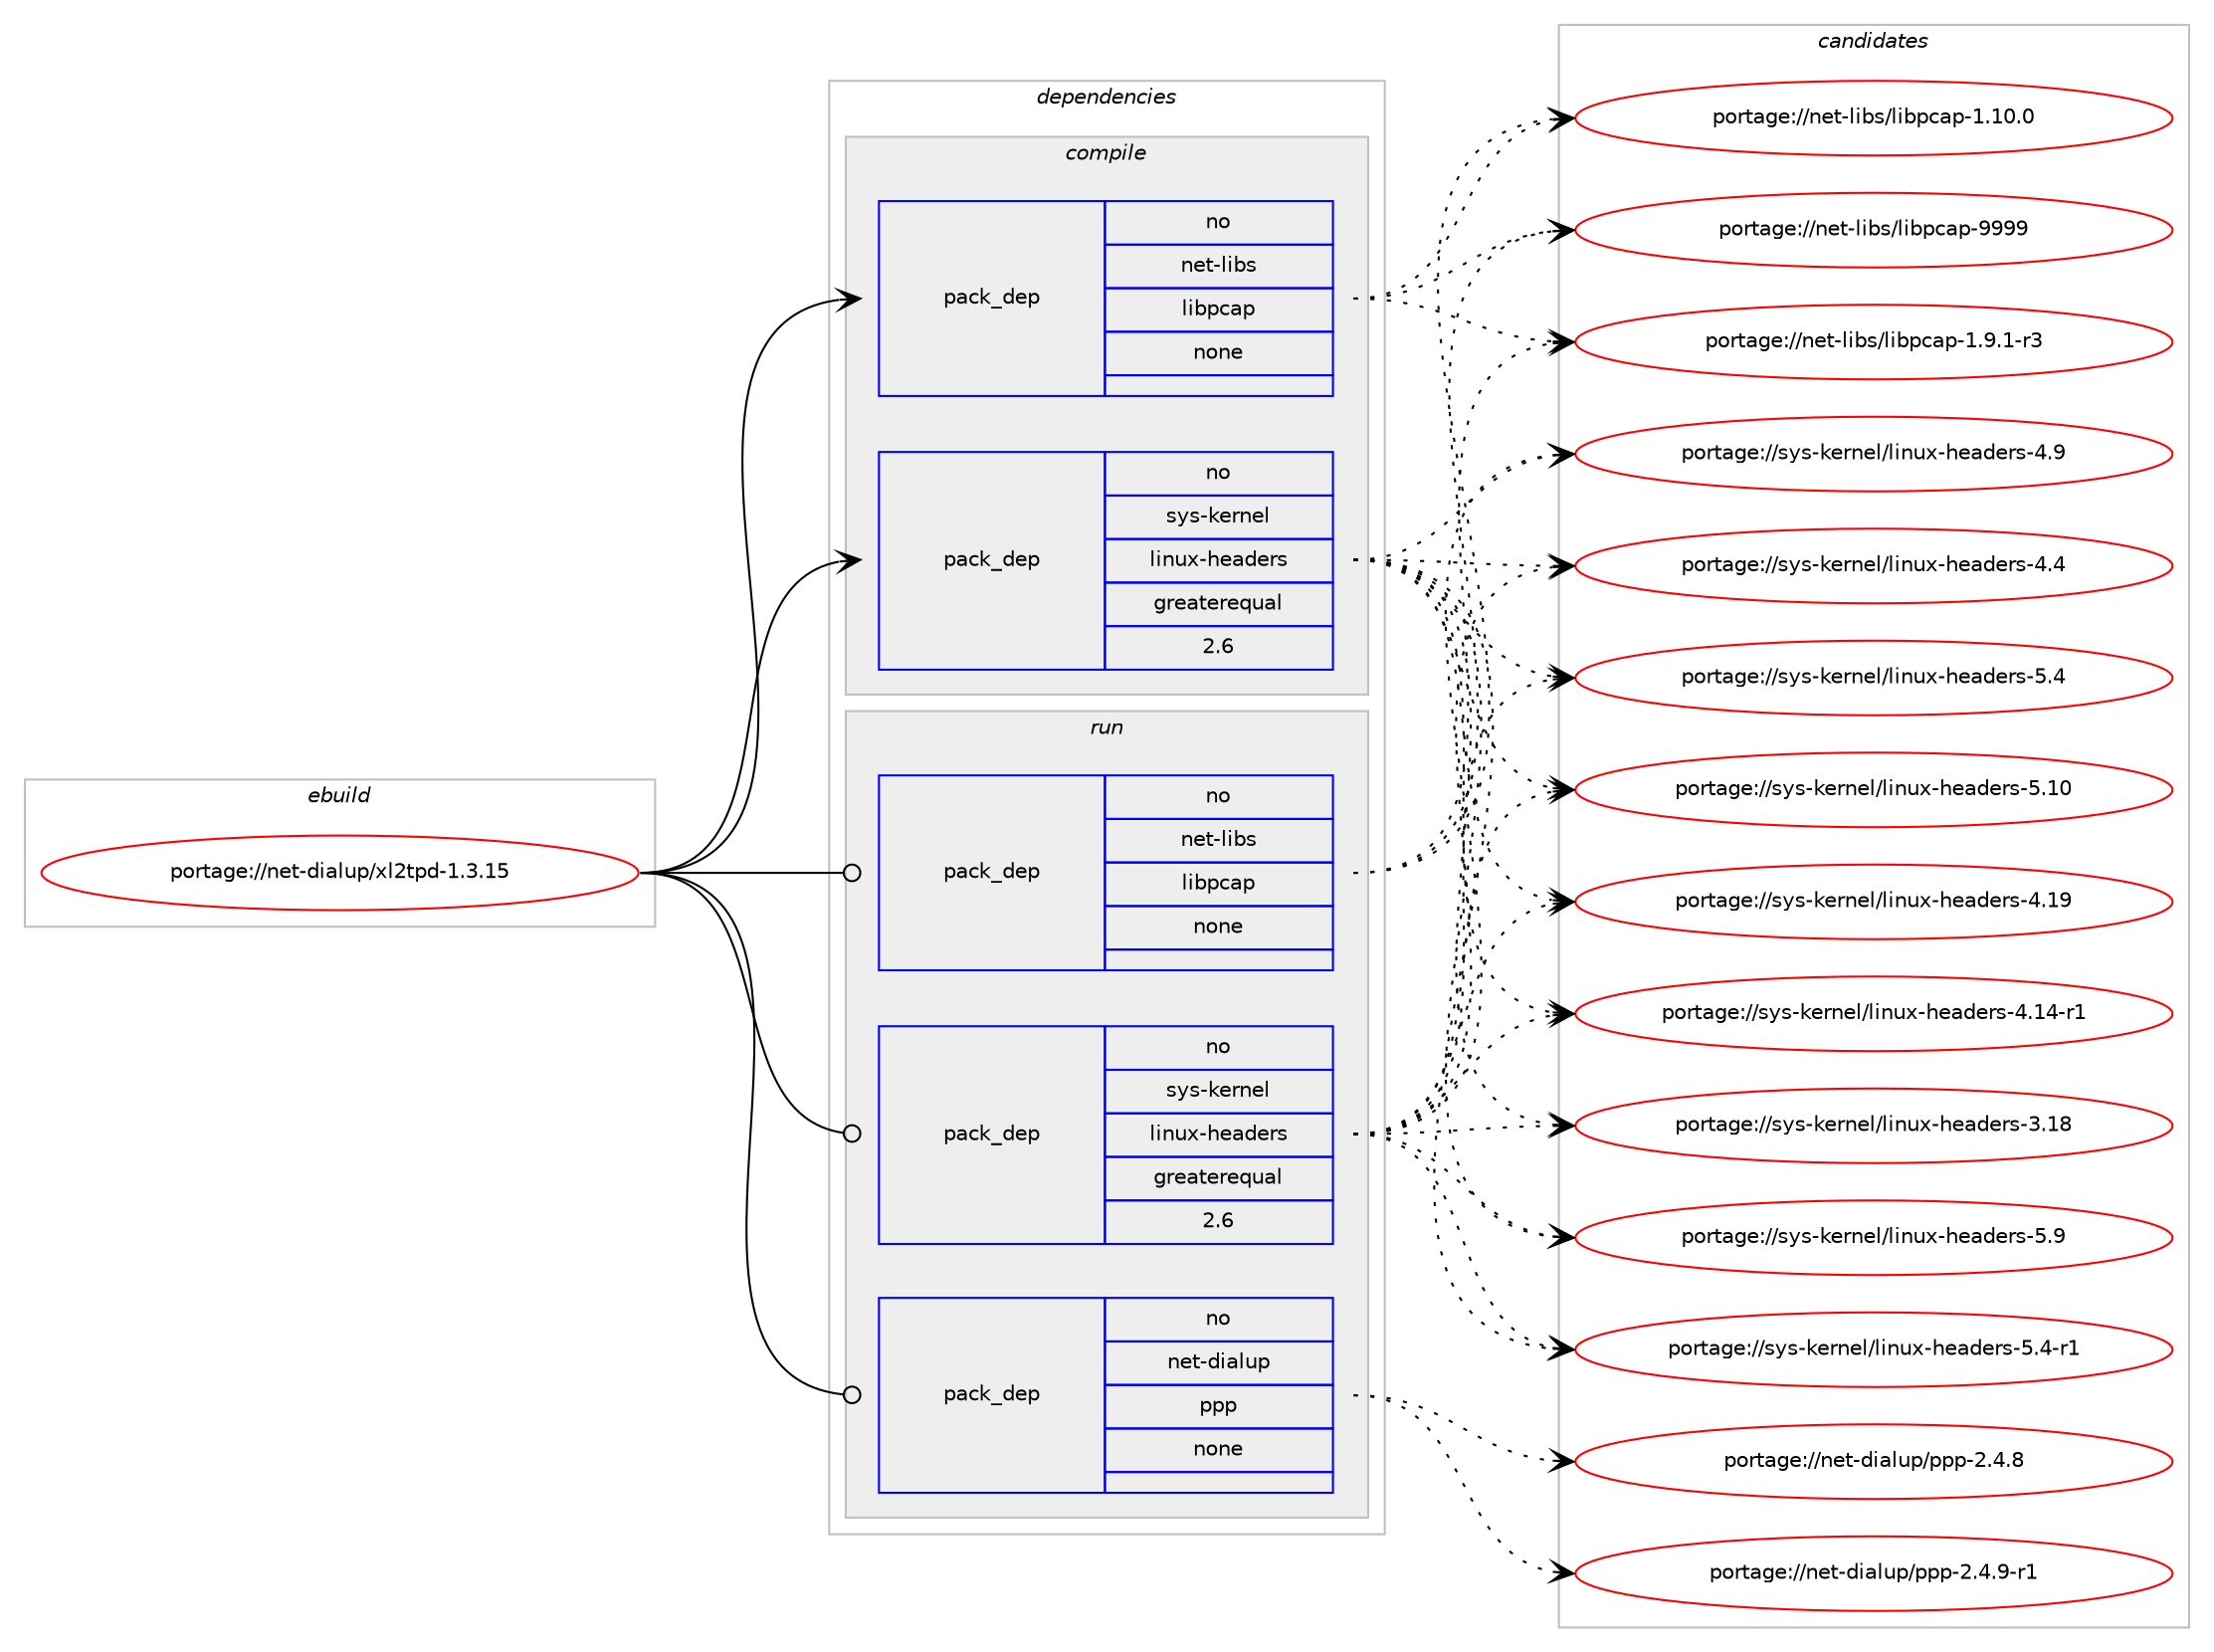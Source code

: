 digraph prolog {

# *************
# Graph options
# *************

newrank=true;
concentrate=true;
compound=true;
graph [rankdir=LR,fontname=Helvetica,fontsize=10,ranksep=1.5];#, ranksep=2.5, nodesep=0.2];
edge  [arrowhead=vee];
node  [fontname=Helvetica,fontsize=10];

# **********
# The ebuild
# **********

subgraph cluster_leftcol {
color=gray;
rank=same;
label=<<i>ebuild</i>>;
id [label="portage://net-dialup/xl2tpd-1.3.15", color=red, width=4, href="../net-dialup/xl2tpd-1.3.15.svg"];
}

# ****************
# The dependencies
# ****************

subgraph cluster_midcol {
color=gray;
label=<<i>dependencies</i>>;
subgraph cluster_compile {
fillcolor="#eeeeee";
style=filled;
label=<<i>compile</i>>;
subgraph pack2601 {
dependency3185 [label=<<TABLE BORDER="0" CELLBORDER="1" CELLSPACING="0" CELLPADDING="4" WIDTH="220"><TR><TD ROWSPAN="6" CELLPADDING="30">pack_dep</TD></TR><TR><TD WIDTH="110">no</TD></TR><TR><TD>net-libs</TD></TR><TR><TD>libpcap</TD></TR><TR><TD>none</TD></TR><TR><TD></TD></TR></TABLE>>, shape=none, color=blue];
}
id:e -> dependency3185:w [weight=20,style="solid",arrowhead="vee"];
subgraph pack2602 {
dependency3186 [label=<<TABLE BORDER="0" CELLBORDER="1" CELLSPACING="0" CELLPADDING="4" WIDTH="220"><TR><TD ROWSPAN="6" CELLPADDING="30">pack_dep</TD></TR><TR><TD WIDTH="110">no</TD></TR><TR><TD>sys-kernel</TD></TR><TR><TD>linux-headers</TD></TR><TR><TD>greaterequal</TD></TR><TR><TD>2.6</TD></TR></TABLE>>, shape=none, color=blue];
}
id:e -> dependency3186:w [weight=20,style="solid",arrowhead="vee"];
}
subgraph cluster_compileandrun {
fillcolor="#eeeeee";
style=filled;
label=<<i>compile and run</i>>;
}
subgraph cluster_run {
fillcolor="#eeeeee";
style=filled;
label=<<i>run</i>>;
subgraph pack2603 {
dependency3187 [label=<<TABLE BORDER="0" CELLBORDER="1" CELLSPACING="0" CELLPADDING="4" WIDTH="220"><TR><TD ROWSPAN="6" CELLPADDING="30">pack_dep</TD></TR><TR><TD WIDTH="110">no</TD></TR><TR><TD>net-dialup</TD></TR><TR><TD>ppp</TD></TR><TR><TD>none</TD></TR><TR><TD></TD></TR></TABLE>>, shape=none, color=blue];
}
id:e -> dependency3187:w [weight=20,style="solid",arrowhead="odot"];
subgraph pack2604 {
dependency3188 [label=<<TABLE BORDER="0" CELLBORDER="1" CELLSPACING="0" CELLPADDING="4" WIDTH="220"><TR><TD ROWSPAN="6" CELLPADDING="30">pack_dep</TD></TR><TR><TD WIDTH="110">no</TD></TR><TR><TD>net-libs</TD></TR><TR><TD>libpcap</TD></TR><TR><TD>none</TD></TR><TR><TD></TD></TR></TABLE>>, shape=none, color=blue];
}
id:e -> dependency3188:w [weight=20,style="solid",arrowhead="odot"];
subgraph pack2605 {
dependency3189 [label=<<TABLE BORDER="0" CELLBORDER="1" CELLSPACING="0" CELLPADDING="4" WIDTH="220"><TR><TD ROWSPAN="6" CELLPADDING="30">pack_dep</TD></TR><TR><TD WIDTH="110">no</TD></TR><TR><TD>sys-kernel</TD></TR><TR><TD>linux-headers</TD></TR><TR><TD>greaterequal</TD></TR><TR><TD>2.6</TD></TR></TABLE>>, shape=none, color=blue];
}
id:e -> dependency3189:w [weight=20,style="solid",arrowhead="odot"];
}
}

# **************
# The candidates
# **************

subgraph cluster_choices {
rank=same;
color=gray;
label=<<i>candidates</i>>;

subgraph choice2601 {
color=black;
nodesep=1;
choice1101011164510810598115471081059811299971124557575757 [label="portage://net-libs/libpcap-9999", color=red, width=4,href="../net-libs/libpcap-9999.svg"];
choice1101011164510810598115471081059811299971124549465746494511451 [label="portage://net-libs/libpcap-1.9.1-r3", color=red, width=4,href="../net-libs/libpcap-1.9.1-r3.svg"];
choice11010111645108105981154710810598112999711245494649484648 [label="portage://net-libs/libpcap-1.10.0", color=red, width=4,href="../net-libs/libpcap-1.10.0.svg"];
dependency3185:e -> choice1101011164510810598115471081059811299971124557575757:w [style=dotted,weight="100"];
dependency3185:e -> choice1101011164510810598115471081059811299971124549465746494511451:w [style=dotted,weight="100"];
dependency3185:e -> choice11010111645108105981154710810598112999711245494649484648:w [style=dotted,weight="100"];
}
subgraph choice2602 {
color=black;
nodesep=1;
choice1151211154510710111411010110847108105110117120451041019710010111411545534657 [label="portage://sys-kernel/linux-headers-5.9", color=red, width=4,href="../sys-kernel/linux-headers-5.9.svg"];
choice11512111545107101114110101108471081051101171204510410197100101114115455346524511449 [label="portage://sys-kernel/linux-headers-5.4-r1", color=red, width=4,href="../sys-kernel/linux-headers-5.4-r1.svg"];
choice1151211154510710111411010110847108105110117120451041019710010111411545534652 [label="portage://sys-kernel/linux-headers-5.4", color=red, width=4,href="../sys-kernel/linux-headers-5.4.svg"];
choice115121115451071011141101011084710810511011712045104101971001011141154553464948 [label="portage://sys-kernel/linux-headers-5.10", color=red, width=4,href="../sys-kernel/linux-headers-5.10.svg"];
choice1151211154510710111411010110847108105110117120451041019710010111411545524657 [label="portage://sys-kernel/linux-headers-4.9", color=red, width=4,href="../sys-kernel/linux-headers-4.9.svg"];
choice1151211154510710111411010110847108105110117120451041019710010111411545524652 [label="portage://sys-kernel/linux-headers-4.4", color=red, width=4,href="../sys-kernel/linux-headers-4.4.svg"];
choice115121115451071011141101011084710810511011712045104101971001011141154552464957 [label="portage://sys-kernel/linux-headers-4.19", color=red, width=4,href="../sys-kernel/linux-headers-4.19.svg"];
choice1151211154510710111411010110847108105110117120451041019710010111411545524649524511449 [label="portage://sys-kernel/linux-headers-4.14-r1", color=red, width=4,href="../sys-kernel/linux-headers-4.14-r1.svg"];
choice115121115451071011141101011084710810511011712045104101971001011141154551464956 [label="portage://sys-kernel/linux-headers-3.18", color=red, width=4,href="../sys-kernel/linux-headers-3.18.svg"];
dependency3186:e -> choice1151211154510710111411010110847108105110117120451041019710010111411545534657:w [style=dotted,weight="100"];
dependency3186:e -> choice11512111545107101114110101108471081051101171204510410197100101114115455346524511449:w [style=dotted,weight="100"];
dependency3186:e -> choice1151211154510710111411010110847108105110117120451041019710010111411545534652:w [style=dotted,weight="100"];
dependency3186:e -> choice115121115451071011141101011084710810511011712045104101971001011141154553464948:w [style=dotted,weight="100"];
dependency3186:e -> choice1151211154510710111411010110847108105110117120451041019710010111411545524657:w [style=dotted,weight="100"];
dependency3186:e -> choice1151211154510710111411010110847108105110117120451041019710010111411545524652:w [style=dotted,weight="100"];
dependency3186:e -> choice115121115451071011141101011084710810511011712045104101971001011141154552464957:w [style=dotted,weight="100"];
dependency3186:e -> choice1151211154510710111411010110847108105110117120451041019710010111411545524649524511449:w [style=dotted,weight="100"];
dependency3186:e -> choice115121115451071011141101011084710810511011712045104101971001011141154551464956:w [style=dotted,weight="100"];
}
subgraph choice2603 {
color=black;
nodesep=1;
choice1101011164510010597108117112471121121124550465246574511449 [label="portage://net-dialup/ppp-2.4.9-r1", color=red, width=4,href="../net-dialup/ppp-2.4.9-r1.svg"];
choice110101116451001059710811711247112112112455046524656 [label="portage://net-dialup/ppp-2.4.8", color=red, width=4,href="../net-dialup/ppp-2.4.8.svg"];
dependency3187:e -> choice1101011164510010597108117112471121121124550465246574511449:w [style=dotted,weight="100"];
dependency3187:e -> choice110101116451001059710811711247112112112455046524656:w [style=dotted,weight="100"];
}
subgraph choice2604 {
color=black;
nodesep=1;
choice1101011164510810598115471081059811299971124557575757 [label="portage://net-libs/libpcap-9999", color=red, width=4,href="../net-libs/libpcap-9999.svg"];
choice1101011164510810598115471081059811299971124549465746494511451 [label="portage://net-libs/libpcap-1.9.1-r3", color=red, width=4,href="../net-libs/libpcap-1.9.1-r3.svg"];
choice11010111645108105981154710810598112999711245494649484648 [label="portage://net-libs/libpcap-1.10.0", color=red, width=4,href="../net-libs/libpcap-1.10.0.svg"];
dependency3188:e -> choice1101011164510810598115471081059811299971124557575757:w [style=dotted,weight="100"];
dependency3188:e -> choice1101011164510810598115471081059811299971124549465746494511451:w [style=dotted,weight="100"];
dependency3188:e -> choice11010111645108105981154710810598112999711245494649484648:w [style=dotted,weight="100"];
}
subgraph choice2605 {
color=black;
nodesep=1;
choice1151211154510710111411010110847108105110117120451041019710010111411545534657 [label="portage://sys-kernel/linux-headers-5.9", color=red, width=4,href="../sys-kernel/linux-headers-5.9.svg"];
choice11512111545107101114110101108471081051101171204510410197100101114115455346524511449 [label="portage://sys-kernel/linux-headers-5.4-r1", color=red, width=4,href="../sys-kernel/linux-headers-5.4-r1.svg"];
choice1151211154510710111411010110847108105110117120451041019710010111411545534652 [label="portage://sys-kernel/linux-headers-5.4", color=red, width=4,href="../sys-kernel/linux-headers-5.4.svg"];
choice115121115451071011141101011084710810511011712045104101971001011141154553464948 [label="portage://sys-kernel/linux-headers-5.10", color=red, width=4,href="../sys-kernel/linux-headers-5.10.svg"];
choice1151211154510710111411010110847108105110117120451041019710010111411545524657 [label="portage://sys-kernel/linux-headers-4.9", color=red, width=4,href="../sys-kernel/linux-headers-4.9.svg"];
choice1151211154510710111411010110847108105110117120451041019710010111411545524652 [label="portage://sys-kernel/linux-headers-4.4", color=red, width=4,href="../sys-kernel/linux-headers-4.4.svg"];
choice115121115451071011141101011084710810511011712045104101971001011141154552464957 [label="portage://sys-kernel/linux-headers-4.19", color=red, width=4,href="../sys-kernel/linux-headers-4.19.svg"];
choice1151211154510710111411010110847108105110117120451041019710010111411545524649524511449 [label="portage://sys-kernel/linux-headers-4.14-r1", color=red, width=4,href="../sys-kernel/linux-headers-4.14-r1.svg"];
choice115121115451071011141101011084710810511011712045104101971001011141154551464956 [label="portage://sys-kernel/linux-headers-3.18", color=red, width=4,href="../sys-kernel/linux-headers-3.18.svg"];
dependency3189:e -> choice1151211154510710111411010110847108105110117120451041019710010111411545534657:w [style=dotted,weight="100"];
dependency3189:e -> choice11512111545107101114110101108471081051101171204510410197100101114115455346524511449:w [style=dotted,weight="100"];
dependency3189:e -> choice1151211154510710111411010110847108105110117120451041019710010111411545534652:w [style=dotted,weight="100"];
dependency3189:e -> choice115121115451071011141101011084710810511011712045104101971001011141154553464948:w [style=dotted,weight="100"];
dependency3189:e -> choice1151211154510710111411010110847108105110117120451041019710010111411545524657:w [style=dotted,weight="100"];
dependency3189:e -> choice1151211154510710111411010110847108105110117120451041019710010111411545524652:w [style=dotted,weight="100"];
dependency3189:e -> choice115121115451071011141101011084710810511011712045104101971001011141154552464957:w [style=dotted,weight="100"];
dependency3189:e -> choice1151211154510710111411010110847108105110117120451041019710010111411545524649524511449:w [style=dotted,weight="100"];
dependency3189:e -> choice115121115451071011141101011084710810511011712045104101971001011141154551464956:w [style=dotted,weight="100"];
}
}

}
